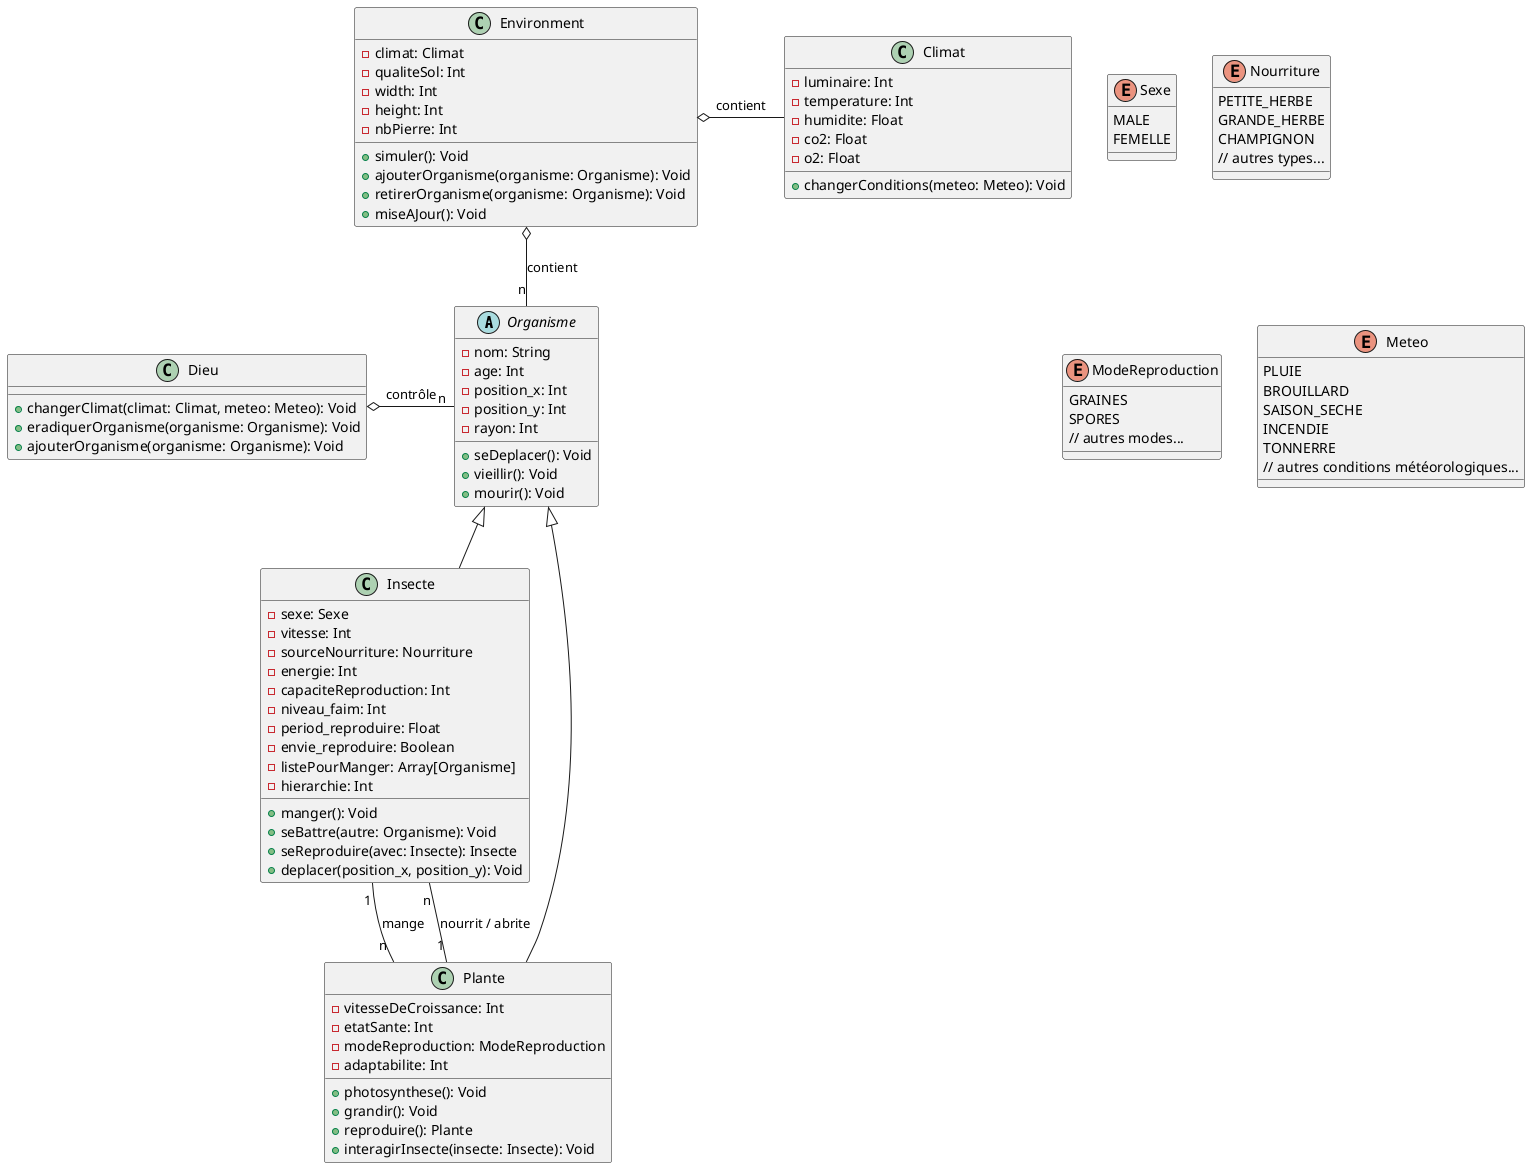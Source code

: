 @startuml

abstract class Organisme {
   - nom: String
   - age: Int
   - position_x: Int
   - position_y: Int
   - rayon: Int
   + seDeplacer(): Void
   + vieillir(): Void
   + mourir(): Void
}

class Insecte extends Organisme {
   - sexe: Sexe
   - vitesse: Int
   - sourceNourriture: Nourriture
   - energie: Int
   - capaciteReproduction: Int
   - niveau_faim: Int
   - period_reproduire: Float
   - envie_reproduire: Boolean
   - listePourManger: Array[Organisme]
   - hierarchie: Int
   + manger(): Void
   + seBattre(autre: Organisme): Void
   + seReproduire(avec: Insecte): Insecte
   + deplacer(position_x, position_y): Void
}

class Plante extends Organisme {
   - vitesseDeCroissance: Int
   - etatSante: Int
   - modeReproduction: ModeReproduction
   - adaptabilite: Int
   + photosynthese(): Void
   + grandir(): Void
   + reproduire(): Plante
   + interagirInsecte(insecte: Insecte): Void
}

enum Sexe {
   MALE
   FEMELLE
}

enum Nourriture {
   PETITE_HERBE
   GRANDE_HERBE
   CHAMPIGNON
   // autres types...
}

enum ModeReproduction {
   GRAINES
   SPORES
   // autres modes...
}

class Climat {
   - luminaire: Int
   - temperature: Int
   - humidite: Float
   - co2: Float
   - o2: Float
   + changerConditions(meteo: Meteo): Void
}

class Dieu {
   + changerClimat(climat: Climat, meteo: Meteo): Void
   + eradiquerOrganisme(organisme: Organisme): Void
   + ajouterOrganisme(organisme: Organisme): Void
}

class Environment {
   - climat: Climat
   - qualiteSol: Int
   - width: Int
   - height: Int
   - nbPierre: Int
   + simuler(): Void
   + ajouterOrganisme(organisme: Organisme): Void
   + retirerOrganisme(organisme: Organisme): Void
   + miseAJour(): Void
}

enum Meteo {
   PLUIE
   BROUILLARD
   SAISON_SECHE
   INCENDIE
   TONNERRE
   // autres conditions météorologiques...
}

Insecte "1" -- "n" Plante : mange
Plante "1" -- "n" Insecte : nourrit / abrite
Dieu o- "n" Organisme : contrôle
Environment o- Climat : contient
Environment o-- "n" Organisme : contient

@enduml

